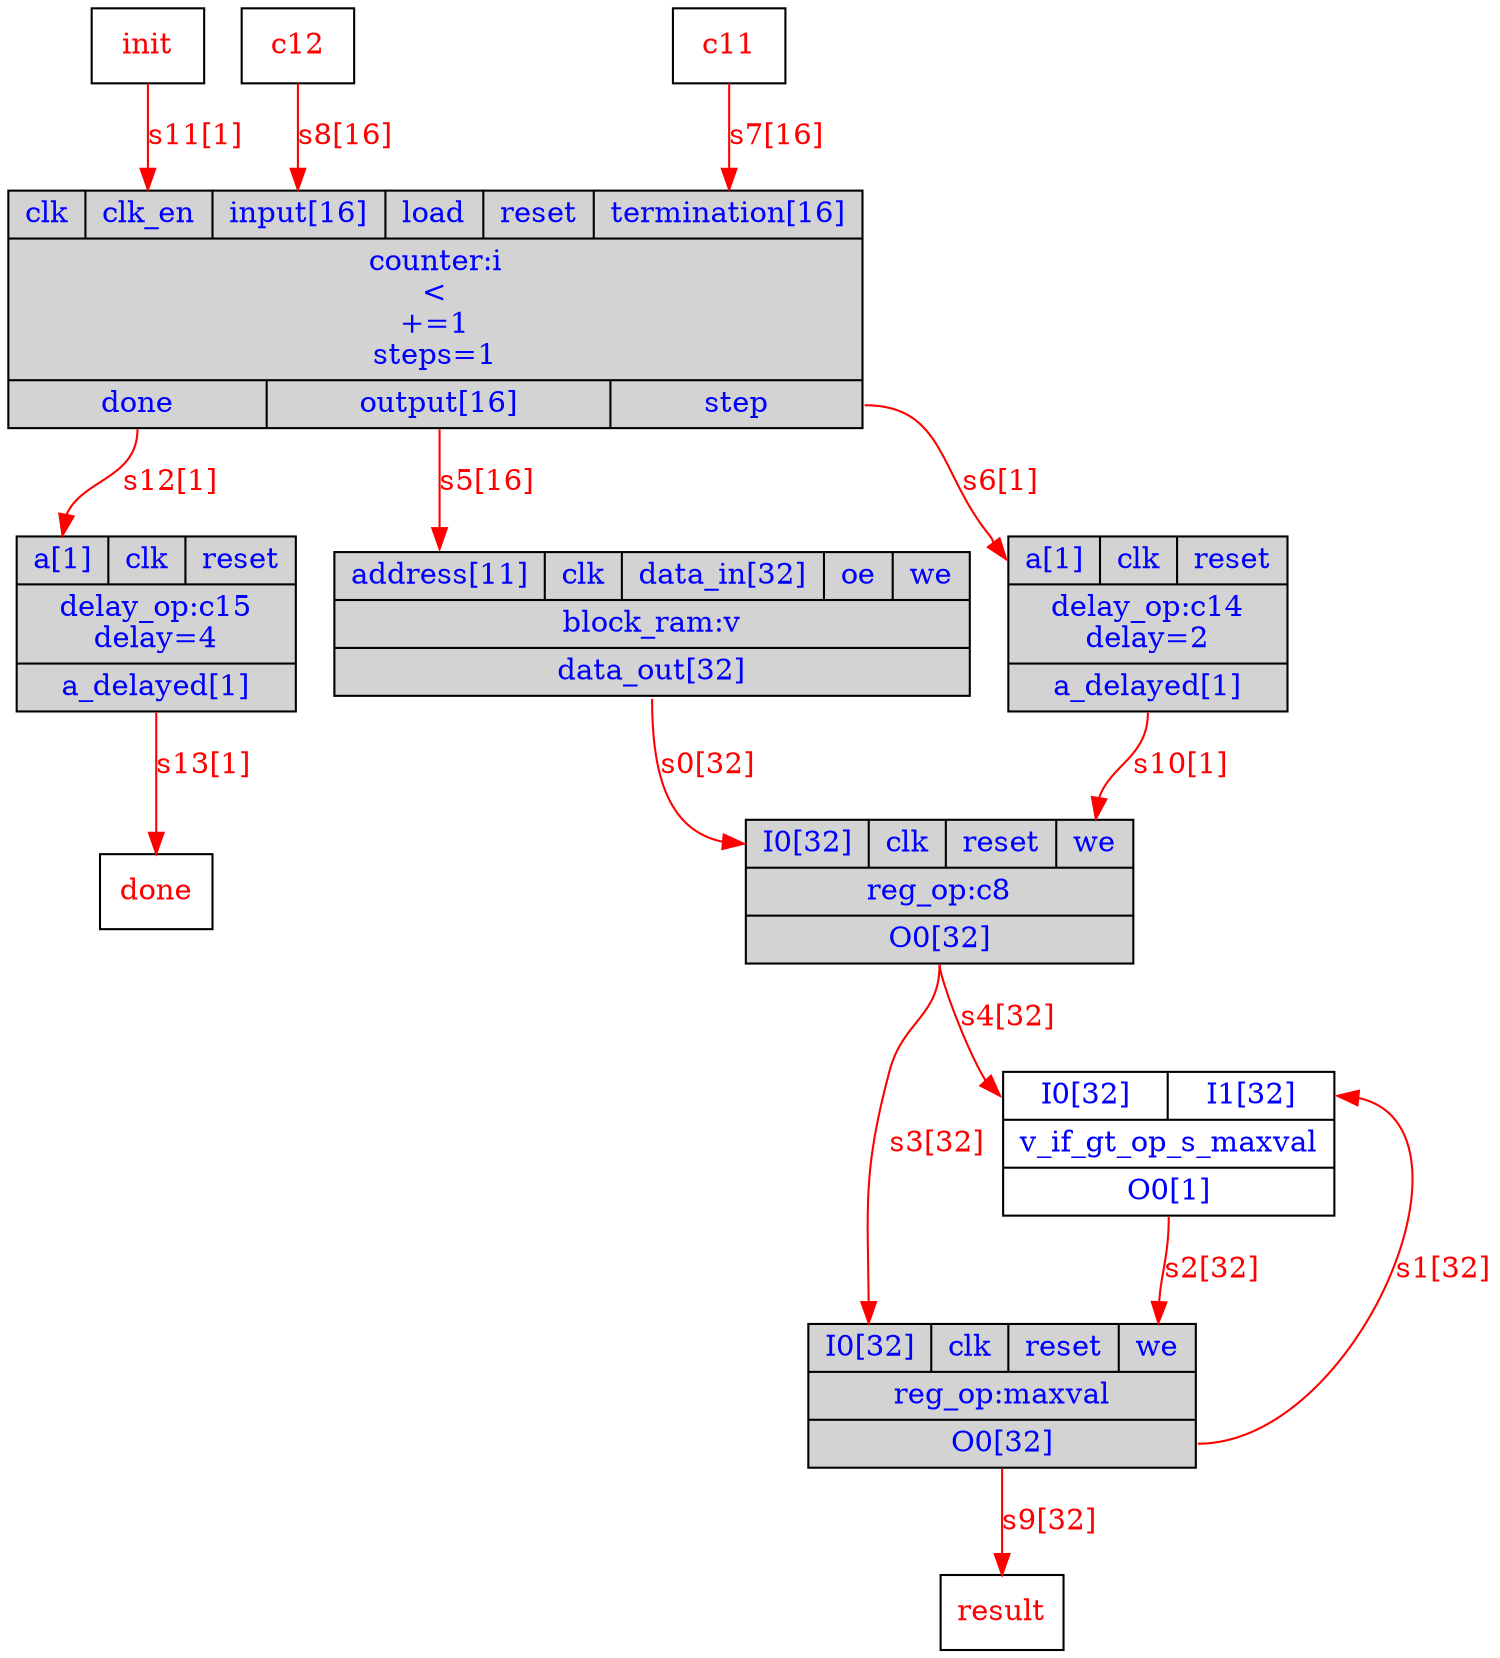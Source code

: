 digraph diagram {
// Components (Nodes) 
"i" [shape=record, fontcolor=blue, style="filled", fillcolor="lightgray", label="{{<clk>clk|<clk_en>clk_en|<input>input[16]|<load>load|<reset>reset|<termination>termination[16]}|counter:i\n\<\n+=1\nsteps=1|{<done>done|<output>output[16]|<step>step}}"]; 
"v_if_gt_op_s_maxval" [shape=record, fontcolor=blue, label="{{<I0>I0[32]|<I1>I1[32]}|v_if_gt_op_s_maxval|{<O0>O0[1]}}"]; 
"maxval" [shape=record, fontcolor=blue, style="filled", fillcolor="lightgray", label="{{<I0>I0[32]|<clk>clk|<reset>reset|<we>we}|reg_op:maxval|{<O0>O0[32]}}"]; 
"v" [shape=record, fontcolor=blue, style="filled", fillcolor="lightgray", label="{{<address>address[11]|<clk>clk|<data_in>data_in[32]|<oe>oe|<we>we}|block_ram:v|{<data_out>data_out[32]}}"]; 
"c8" [shape=record, fontcolor=blue, style="filled", fillcolor="lightgray", label="{{<I0>I0[32]|<clk>clk|<reset>reset|<we>we}|reg_op:c8|{<O0>O0[32]}}"]; 
"init" [shape=msquare fontcolor=red label="init"]"done" [shape=msquare fontcolor=red label="done"]"c11" [shape=msquare fontcolor=red label="c11"]"c12" [shape=msquare fontcolor=red label="c12"]"result" [shape=msquare fontcolor=red label="result"]"c14" [shape=record, fontcolor=blue, style="filled", fillcolor="lightgray", label="{{<a>a[1]|<clk>clk|<reset>reset}|delay_op:c14\ndelay=2|{<a_delayed>a_delayed[1]}}"]; 
"c15" [shape=record, fontcolor=blue, style="filled", fillcolor="lightgray", label="{{<a>a[1]|<clk>clk|<reset>reset}|delay_op:c15\ndelay=4|{<a_delayed>a_delayed[1]}}"]; 
// Signals (Edges) 
"v":data_out -> "c8":I0[label="s0[32]" color=red fontcolor=red]; 
"maxval":O0 -> "v_if_gt_op_s_maxval":I1[label="s1[32]" color=red fontcolor=red]; 
"v_if_gt_op_s_maxval":O0 -> "maxval":we[label="s2[32]" color=red fontcolor=red]; 
"c8":O0 -> "maxval":I0[label="s3[32]" color=red fontcolor=red]; 
"c8":O0 -> "v_if_gt_op_s_maxval":I0[label="s4[32]" color=red fontcolor=red]; 
"i":output -> "v":address[label="s5[16]" color=red fontcolor=red]; 
"i":step -> "c14":a[label="s6[1]" color=red fontcolor=red]; 
"c11":out -> "i":termination[label="s7[16]" color=red fontcolor=red]; 
"c12":out -> "i":input[label="s8[16]" color=red fontcolor=red]; 
"maxval":O0 -> "result":in[label="s9[32]" color=red fontcolor=red]; 
"c14":a_delayed -> "c8":we[label="s10[1]" color=red fontcolor=red]; 
"init":out -> "i":clk_en[label="s11[1]" color=red fontcolor=red]; 
"i":done -> "c15":a[label="s12[1]" color=red fontcolor=red]; 
"c15":a_delayed -> "done":in[label="s13[1]" color=red fontcolor=red]; 
}
